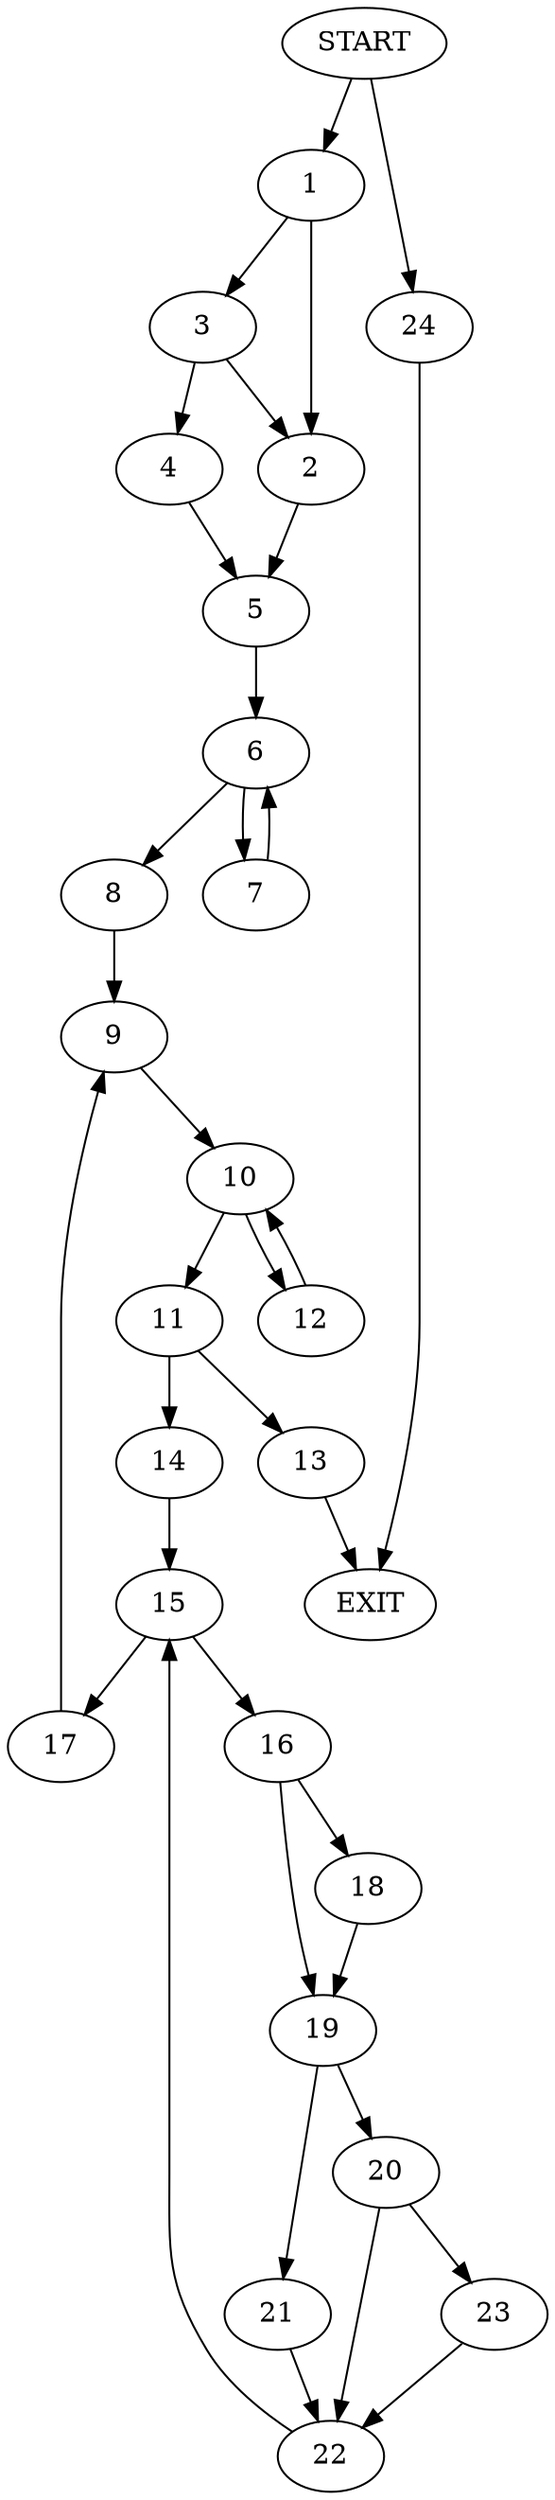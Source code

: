 digraph {
0 [label="START"]
25 [label="EXIT"]
0 -> 1
1 -> 2
1 -> 3
3 -> 2
3 -> 4
2 -> 5
4 -> 5
5 -> 6
6 -> 7
6 -> 8
7 -> 6
8 -> 9
9 -> 10
10 -> 11
10 -> 12
12 -> 10
11 -> 13
11 -> 14
14 -> 15
13 -> 25
15 -> 16
15 -> 17
16 -> 18
16 -> 19
17 -> 9
19 -> 20
19 -> 21
18 -> 19
20 -> 22
20 -> 23
21 -> 22
22 -> 15
23 -> 22
0 -> 24
24 -> 25
}

